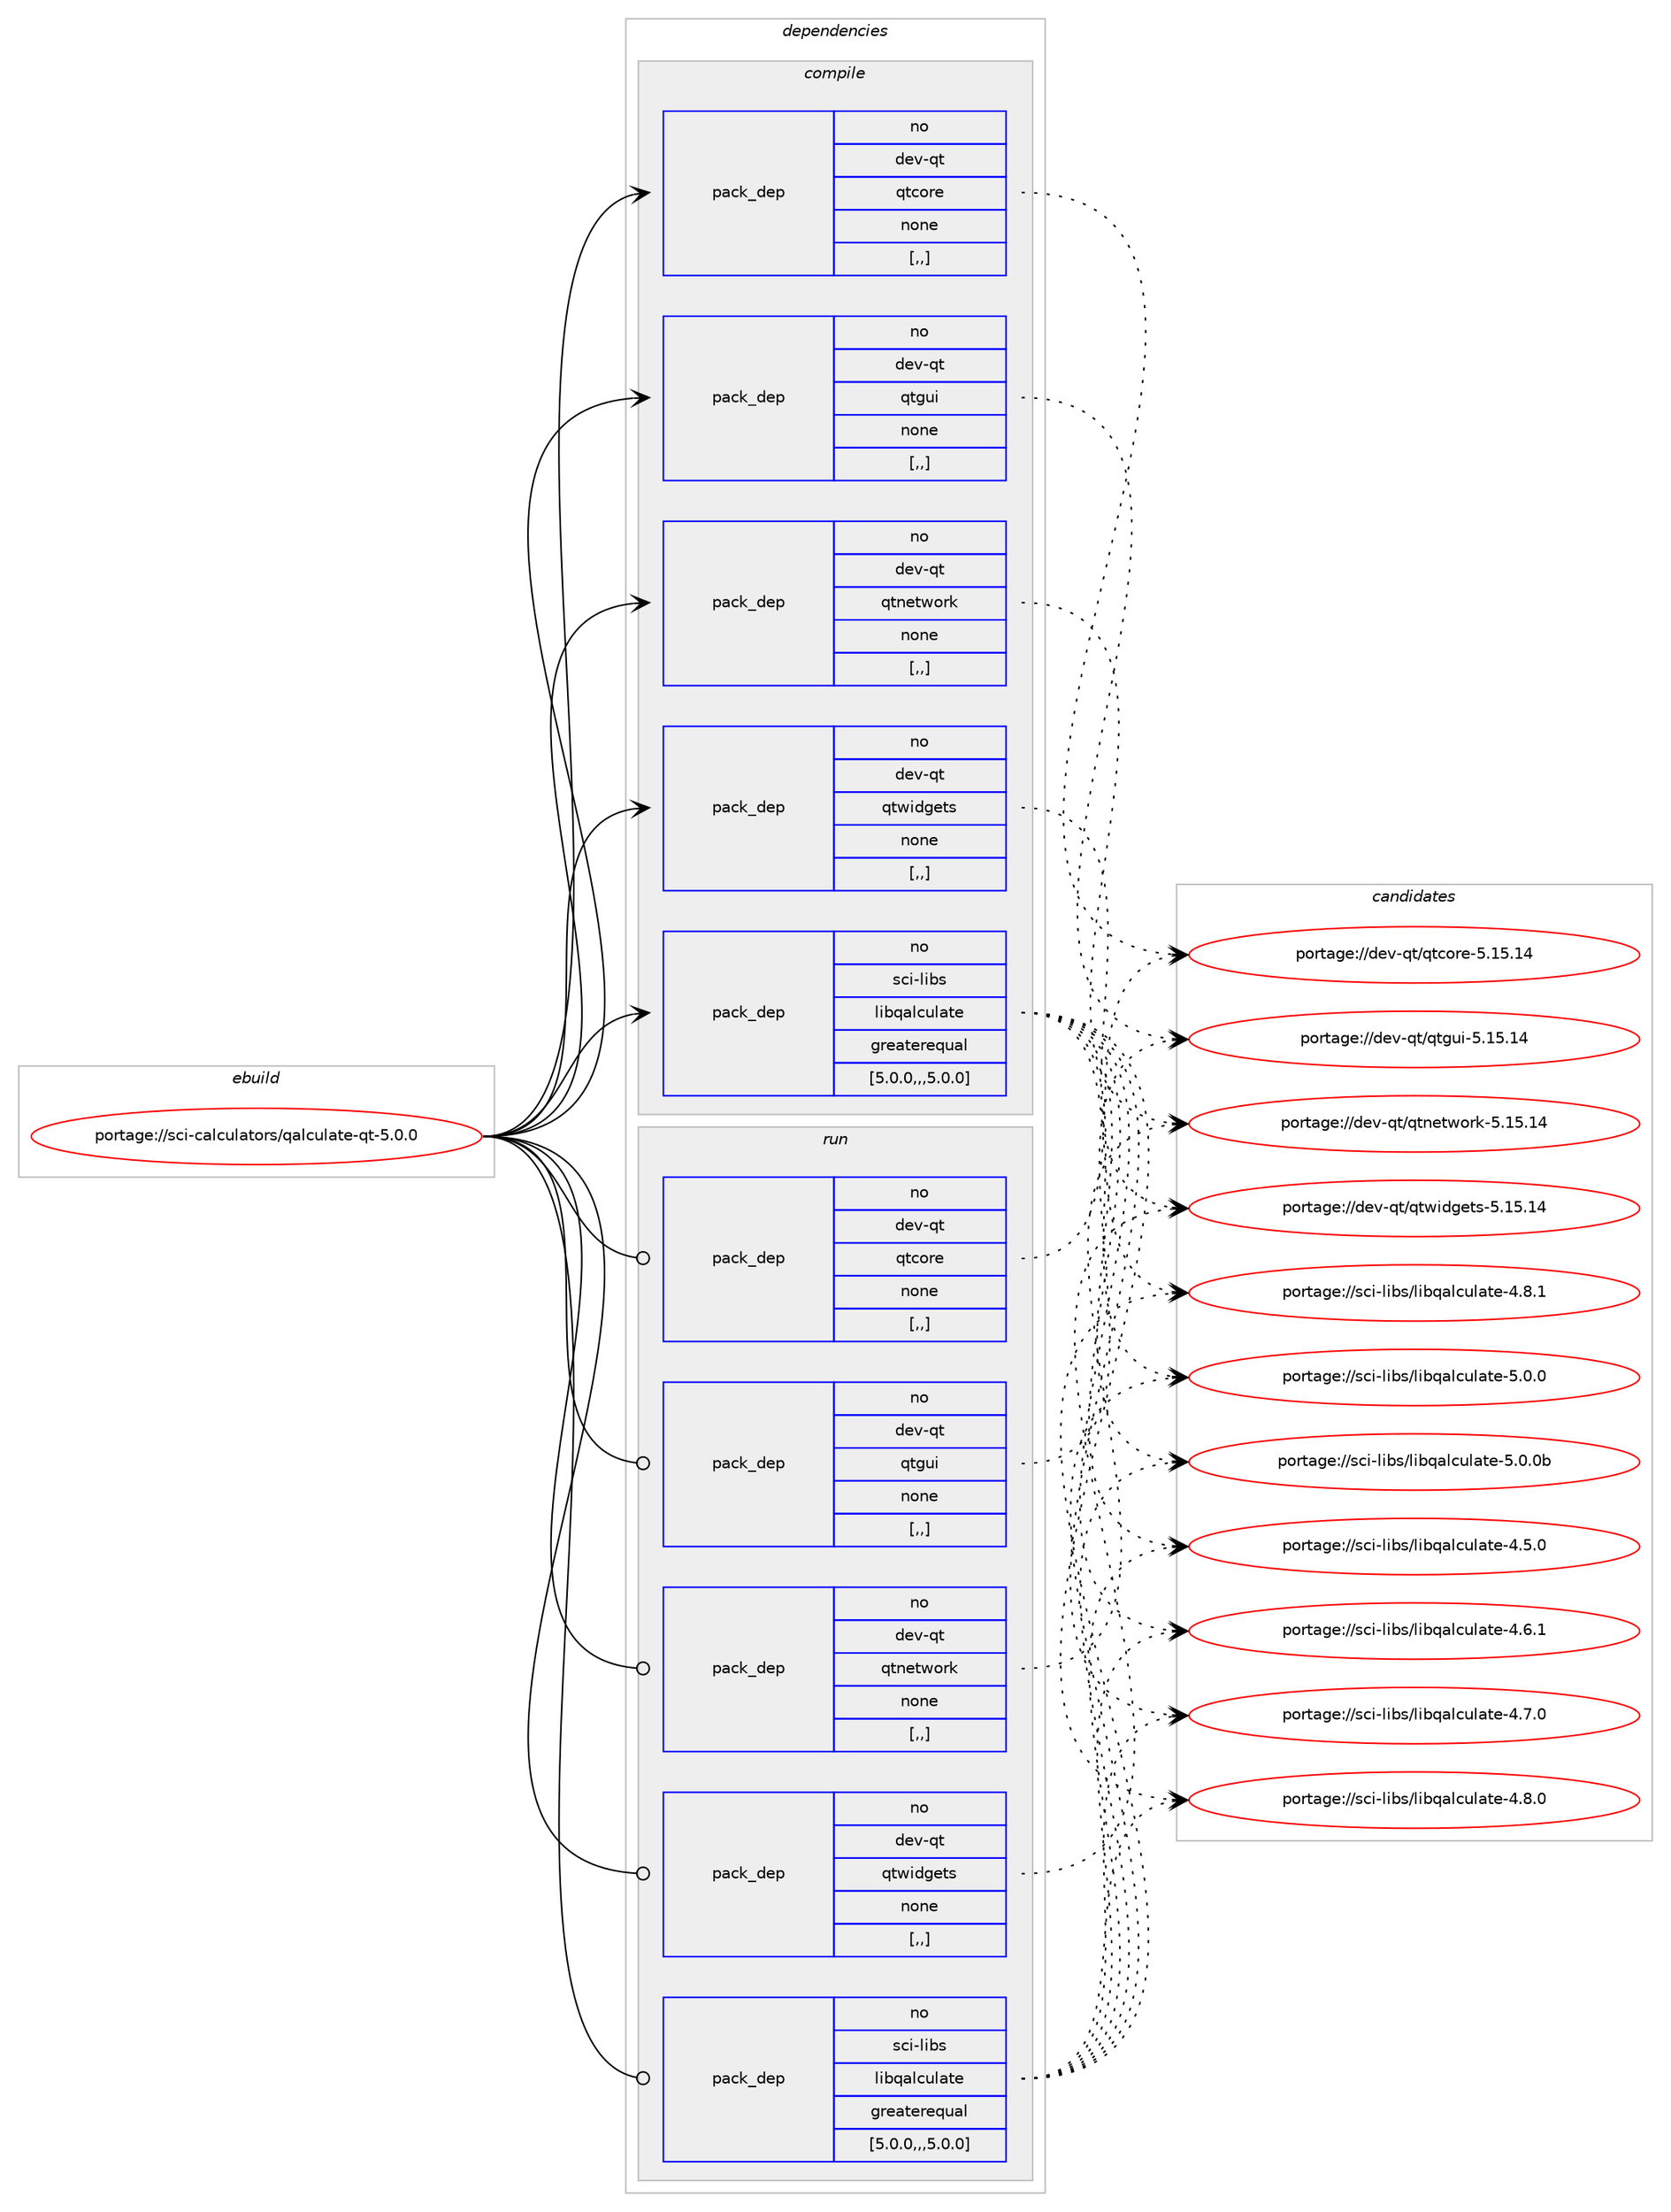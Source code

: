 digraph prolog {

# *************
# Graph options
# *************

newrank=true;
concentrate=true;
compound=true;
graph [rankdir=LR,fontname=Helvetica,fontsize=10,ranksep=1.5];#, ranksep=2.5, nodesep=0.2];
edge  [arrowhead=vee];
node  [fontname=Helvetica,fontsize=10];

# **********
# The ebuild
# **********

subgraph cluster_leftcol {
color=gray;
rank=same;
label=<<i>ebuild</i>>;
id [label="portage://sci-calculators/qalculate-qt-5.0.0", color=red, width=4, href="../sci-calculators/qalculate-qt-5.0.0.svg"];
}

# ****************
# The dependencies
# ****************

subgraph cluster_midcol {
color=gray;
label=<<i>dependencies</i>>;
subgraph cluster_compile {
fillcolor="#eeeeee";
style=filled;
label=<<i>compile</i>>;
subgraph pack279781 {
dependency384137 [label=<<TABLE BORDER="0" CELLBORDER="1" CELLSPACING="0" CELLPADDING="4" WIDTH="220"><TR><TD ROWSPAN="6" CELLPADDING="30">pack_dep</TD></TR><TR><TD WIDTH="110">no</TD></TR><TR><TD>dev-qt</TD></TR><TR><TD>qtcore</TD></TR><TR><TD>none</TD></TR><TR><TD>[,,]</TD></TR></TABLE>>, shape=none, color=blue];
}
id:e -> dependency384137:w [weight=20,style="solid",arrowhead="vee"];
subgraph pack279782 {
dependency384138 [label=<<TABLE BORDER="0" CELLBORDER="1" CELLSPACING="0" CELLPADDING="4" WIDTH="220"><TR><TD ROWSPAN="6" CELLPADDING="30">pack_dep</TD></TR><TR><TD WIDTH="110">no</TD></TR><TR><TD>dev-qt</TD></TR><TR><TD>qtgui</TD></TR><TR><TD>none</TD></TR><TR><TD>[,,]</TD></TR></TABLE>>, shape=none, color=blue];
}
id:e -> dependency384138:w [weight=20,style="solid",arrowhead="vee"];
subgraph pack279783 {
dependency384139 [label=<<TABLE BORDER="0" CELLBORDER="1" CELLSPACING="0" CELLPADDING="4" WIDTH="220"><TR><TD ROWSPAN="6" CELLPADDING="30">pack_dep</TD></TR><TR><TD WIDTH="110">no</TD></TR><TR><TD>dev-qt</TD></TR><TR><TD>qtnetwork</TD></TR><TR><TD>none</TD></TR><TR><TD>[,,]</TD></TR></TABLE>>, shape=none, color=blue];
}
id:e -> dependency384139:w [weight=20,style="solid",arrowhead="vee"];
subgraph pack279784 {
dependency384140 [label=<<TABLE BORDER="0" CELLBORDER="1" CELLSPACING="0" CELLPADDING="4" WIDTH="220"><TR><TD ROWSPAN="6" CELLPADDING="30">pack_dep</TD></TR><TR><TD WIDTH="110">no</TD></TR><TR><TD>dev-qt</TD></TR><TR><TD>qtwidgets</TD></TR><TR><TD>none</TD></TR><TR><TD>[,,]</TD></TR></TABLE>>, shape=none, color=blue];
}
id:e -> dependency384140:w [weight=20,style="solid",arrowhead="vee"];
subgraph pack279785 {
dependency384141 [label=<<TABLE BORDER="0" CELLBORDER="1" CELLSPACING="0" CELLPADDING="4" WIDTH="220"><TR><TD ROWSPAN="6" CELLPADDING="30">pack_dep</TD></TR><TR><TD WIDTH="110">no</TD></TR><TR><TD>sci-libs</TD></TR><TR><TD>libqalculate</TD></TR><TR><TD>greaterequal</TD></TR><TR><TD>[5.0.0,,,5.0.0]</TD></TR></TABLE>>, shape=none, color=blue];
}
id:e -> dependency384141:w [weight=20,style="solid",arrowhead="vee"];
}
subgraph cluster_compileandrun {
fillcolor="#eeeeee";
style=filled;
label=<<i>compile and run</i>>;
}
subgraph cluster_run {
fillcolor="#eeeeee";
style=filled;
label=<<i>run</i>>;
subgraph pack279786 {
dependency384142 [label=<<TABLE BORDER="0" CELLBORDER="1" CELLSPACING="0" CELLPADDING="4" WIDTH="220"><TR><TD ROWSPAN="6" CELLPADDING="30">pack_dep</TD></TR><TR><TD WIDTH="110">no</TD></TR><TR><TD>dev-qt</TD></TR><TR><TD>qtcore</TD></TR><TR><TD>none</TD></TR><TR><TD>[,,]</TD></TR></TABLE>>, shape=none, color=blue];
}
id:e -> dependency384142:w [weight=20,style="solid",arrowhead="odot"];
subgraph pack279787 {
dependency384143 [label=<<TABLE BORDER="0" CELLBORDER="1" CELLSPACING="0" CELLPADDING="4" WIDTH="220"><TR><TD ROWSPAN="6" CELLPADDING="30">pack_dep</TD></TR><TR><TD WIDTH="110">no</TD></TR><TR><TD>dev-qt</TD></TR><TR><TD>qtgui</TD></TR><TR><TD>none</TD></TR><TR><TD>[,,]</TD></TR></TABLE>>, shape=none, color=blue];
}
id:e -> dependency384143:w [weight=20,style="solid",arrowhead="odot"];
subgraph pack279788 {
dependency384144 [label=<<TABLE BORDER="0" CELLBORDER="1" CELLSPACING="0" CELLPADDING="4" WIDTH="220"><TR><TD ROWSPAN="6" CELLPADDING="30">pack_dep</TD></TR><TR><TD WIDTH="110">no</TD></TR><TR><TD>dev-qt</TD></TR><TR><TD>qtnetwork</TD></TR><TR><TD>none</TD></TR><TR><TD>[,,]</TD></TR></TABLE>>, shape=none, color=blue];
}
id:e -> dependency384144:w [weight=20,style="solid",arrowhead="odot"];
subgraph pack279789 {
dependency384145 [label=<<TABLE BORDER="0" CELLBORDER="1" CELLSPACING="0" CELLPADDING="4" WIDTH="220"><TR><TD ROWSPAN="6" CELLPADDING="30">pack_dep</TD></TR><TR><TD WIDTH="110">no</TD></TR><TR><TD>dev-qt</TD></TR><TR><TD>qtwidgets</TD></TR><TR><TD>none</TD></TR><TR><TD>[,,]</TD></TR></TABLE>>, shape=none, color=blue];
}
id:e -> dependency384145:w [weight=20,style="solid",arrowhead="odot"];
subgraph pack279790 {
dependency384146 [label=<<TABLE BORDER="0" CELLBORDER="1" CELLSPACING="0" CELLPADDING="4" WIDTH="220"><TR><TD ROWSPAN="6" CELLPADDING="30">pack_dep</TD></TR><TR><TD WIDTH="110">no</TD></TR><TR><TD>sci-libs</TD></TR><TR><TD>libqalculate</TD></TR><TR><TD>greaterequal</TD></TR><TR><TD>[5.0.0,,,5.0.0]</TD></TR></TABLE>>, shape=none, color=blue];
}
id:e -> dependency384146:w [weight=20,style="solid",arrowhead="odot"];
}
}

# **************
# The candidates
# **************

subgraph cluster_choices {
rank=same;
color=gray;
label=<<i>candidates</i>>;

subgraph choice279781 {
color=black;
nodesep=1;
choice1001011184511311647113116991111141014553464953464952 [label="portage://dev-qt/qtcore-5.15.14", color=red, width=4,href="../dev-qt/qtcore-5.15.14.svg"];
dependency384137:e -> choice1001011184511311647113116991111141014553464953464952:w [style=dotted,weight="100"];
}
subgraph choice279782 {
color=black;
nodesep=1;
choice10010111845113116471131161031171054553464953464952 [label="portage://dev-qt/qtgui-5.15.14", color=red, width=4,href="../dev-qt/qtgui-5.15.14.svg"];
dependency384138:e -> choice10010111845113116471131161031171054553464953464952:w [style=dotted,weight="100"];
}
subgraph choice279783 {
color=black;
nodesep=1;
choice10010111845113116471131161101011161191111141074553464953464952 [label="portage://dev-qt/qtnetwork-5.15.14", color=red, width=4,href="../dev-qt/qtnetwork-5.15.14.svg"];
dependency384139:e -> choice10010111845113116471131161101011161191111141074553464953464952:w [style=dotted,weight="100"];
}
subgraph choice279784 {
color=black;
nodesep=1;
choice10010111845113116471131161191051001031011161154553464953464952 [label="portage://dev-qt/qtwidgets-5.15.14", color=red, width=4,href="../dev-qt/qtwidgets-5.15.14.svg"];
dependency384140:e -> choice10010111845113116471131161191051001031011161154553464953464952:w [style=dotted,weight="100"];
}
subgraph choice279785 {
color=black;
nodesep=1;
choice1159910545108105981154710810598113971089911710897116101455246534648 [label="portage://sci-libs/libqalculate-4.5.0", color=red, width=4,href="../sci-libs/libqalculate-4.5.0.svg"];
choice1159910545108105981154710810598113971089911710897116101455246544649 [label="portage://sci-libs/libqalculate-4.6.1", color=red, width=4,href="../sci-libs/libqalculate-4.6.1.svg"];
choice1159910545108105981154710810598113971089911710897116101455246554648 [label="portage://sci-libs/libqalculate-4.7.0", color=red, width=4,href="../sci-libs/libqalculate-4.7.0.svg"];
choice1159910545108105981154710810598113971089911710897116101455246564648 [label="portage://sci-libs/libqalculate-4.8.0", color=red, width=4,href="../sci-libs/libqalculate-4.8.0.svg"];
choice1159910545108105981154710810598113971089911710897116101455246564649 [label="portage://sci-libs/libqalculate-4.8.1", color=red, width=4,href="../sci-libs/libqalculate-4.8.1.svg"];
choice1159910545108105981154710810598113971089911710897116101455346484648 [label="portage://sci-libs/libqalculate-5.0.0", color=red, width=4,href="../sci-libs/libqalculate-5.0.0.svg"];
choice115991054510810598115471081059811397108991171089711610145534648464898 [label="portage://sci-libs/libqalculate-5.0.0b", color=red, width=4,href="../sci-libs/libqalculate-5.0.0b.svg"];
dependency384141:e -> choice1159910545108105981154710810598113971089911710897116101455246534648:w [style=dotted,weight="100"];
dependency384141:e -> choice1159910545108105981154710810598113971089911710897116101455246544649:w [style=dotted,weight="100"];
dependency384141:e -> choice1159910545108105981154710810598113971089911710897116101455246554648:w [style=dotted,weight="100"];
dependency384141:e -> choice1159910545108105981154710810598113971089911710897116101455246564648:w [style=dotted,weight="100"];
dependency384141:e -> choice1159910545108105981154710810598113971089911710897116101455246564649:w [style=dotted,weight="100"];
dependency384141:e -> choice1159910545108105981154710810598113971089911710897116101455346484648:w [style=dotted,weight="100"];
dependency384141:e -> choice115991054510810598115471081059811397108991171089711610145534648464898:w [style=dotted,weight="100"];
}
subgraph choice279786 {
color=black;
nodesep=1;
choice1001011184511311647113116991111141014553464953464952 [label="portage://dev-qt/qtcore-5.15.14", color=red, width=4,href="../dev-qt/qtcore-5.15.14.svg"];
dependency384142:e -> choice1001011184511311647113116991111141014553464953464952:w [style=dotted,weight="100"];
}
subgraph choice279787 {
color=black;
nodesep=1;
choice10010111845113116471131161031171054553464953464952 [label="portage://dev-qt/qtgui-5.15.14", color=red, width=4,href="../dev-qt/qtgui-5.15.14.svg"];
dependency384143:e -> choice10010111845113116471131161031171054553464953464952:w [style=dotted,weight="100"];
}
subgraph choice279788 {
color=black;
nodesep=1;
choice10010111845113116471131161101011161191111141074553464953464952 [label="portage://dev-qt/qtnetwork-5.15.14", color=red, width=4,href="../dev-qt/qtnetwork-5.15.14.svg"];
dependency384144:e -> choice10010111845113116471131161101011161191111141074553464953464952:w [style=dotted,weight="100"];
}
subgraph choice279789 {
color=black;
nodesep=1;
choice10010111845113116471131161191051001031011161154553464953464952 [label="portage://dev-qt/qtwidgets-5.15.14", color=red, width=4,href="../dev-qt/qtwidgets-5.15.14.svg"];
dependency384145:e -> choice10010111845113116471131161191051001031011161154553464953464952:w [style=dotted,weight="100"];
}
subgraph choice279790 {
color=black;
nodesep=1;
choice1159910545108105981154710810598113971089911710897116101455246534648 [label="portage://sci-libs/libqalculate-4.5.0", color=red, width=4,href="../sci-libs/libqalculate-4.5.0.svg"];
choice1159910545108105981154710810598113971089911710897116101455246544649 [label="portage://sci-libs/libqalculate-4.6.1", color=red, width=4,href="../sci-libs/libqalculate-4.6.1.svg"];
choice1159910545108105981154710810598113971089911710897116101455246554648 [label="portage://sci-libs/libqalculate-4.7.0", color=red, width=4,href="../sci-libs/libqalculate-4.7.0.svg"];
choice1159910545108105981154710810598113971089911710897116101455246564648 [label="portage://sci-libs/libqalculate-4.8.0", color=red, width=4,href="../sci-libs/libqalculate-4.8.0.svg"];
choice1159910545108105981154710810598113971089911710897116101455246564649 [label="portage://sci-libs/libqalculate-4.8.1", color=red, width=4,href="../sci-libs/libqalculate-4.8.1.svg"];
choice1159910545108105981154710810598113971089911710897116101455346484648 [label="portage://sci-libs/libqalculate-5.0.0", color=red, width=4,href="../sci-libs/libqalculate-5.0.0.svg"];
choice115991054510810598115471081059811397108991171089711610145534648464898 [label="portage://sci-libs/libqalculate-5.0.0b", color=red, width=4,href="../sci-libs/libqalculate-5.0.0b.svg"];
dependency384146:e -> choice1159910545108105981154710810598113971089911710897116101455246534648:w [style=dotted,weight="100"];
dependency384146:e -> choice1159910545108105981154710810598113971089911710897116101455246544649:w [style=dotted,weight="100"];
dependency384146:e -> choice1159910545108105981154710810598113971089911710897116101455246554648:w [style=dotted,weight="100"];
dependency384146:e -> choice1159910545108105981154710810598113971089911710897116101455246564648:w [style=dotted,weight="100"];
dependency384146:e -> choice1159910545108105981154710810598113971089911710897116101455246564649:w [style=dotted,weight="100"];
dependency384146:e -> choice1159910545108105981154710810598113971089911710897116101455346484648:w [style=dotted,weight="100"];
dependency384146:e -> choice115991054510810598115471081059811397108991171089711610145534648464898:w [style=dotted,weight="100"];
}
}

}
